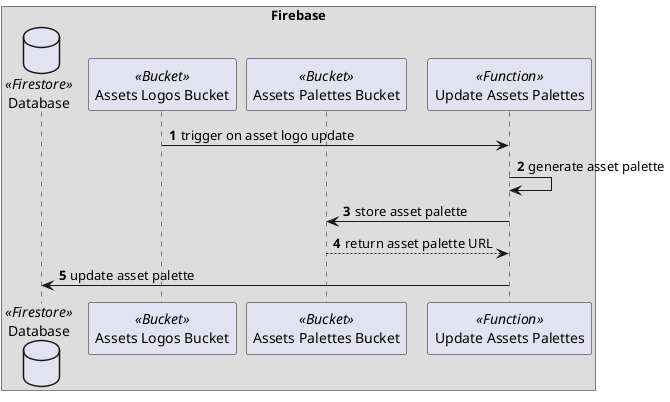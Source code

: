 @startuml

autonumber

box Firebase
    database Database <<Firestore>>
    participant "Assets Logos Bucket" as AssetsLogosBucket <<Bucket>>
    participant "Assets Palettes Bucket" as AssetsPalettesBucket <<Bucket>>
    participant "Update Assets Palettes" as UpdateAssetsPalettes <<Function>>
end box

AssetsLogosBucket -> UpdateAssetsPalettes: trigger on asset logo update
UpdateAssetsPalettes -> UpdateAssetsPalettes: generate asset palette
UpdateAssetsPalettes -> AssetsPalettesBucket: store asset palette
AssetsPalettesBucket --> UpdateAssetsPalettes: return asset palette URL
UpdateAssetsPalettes -> Database: update asset palette

@enduml
